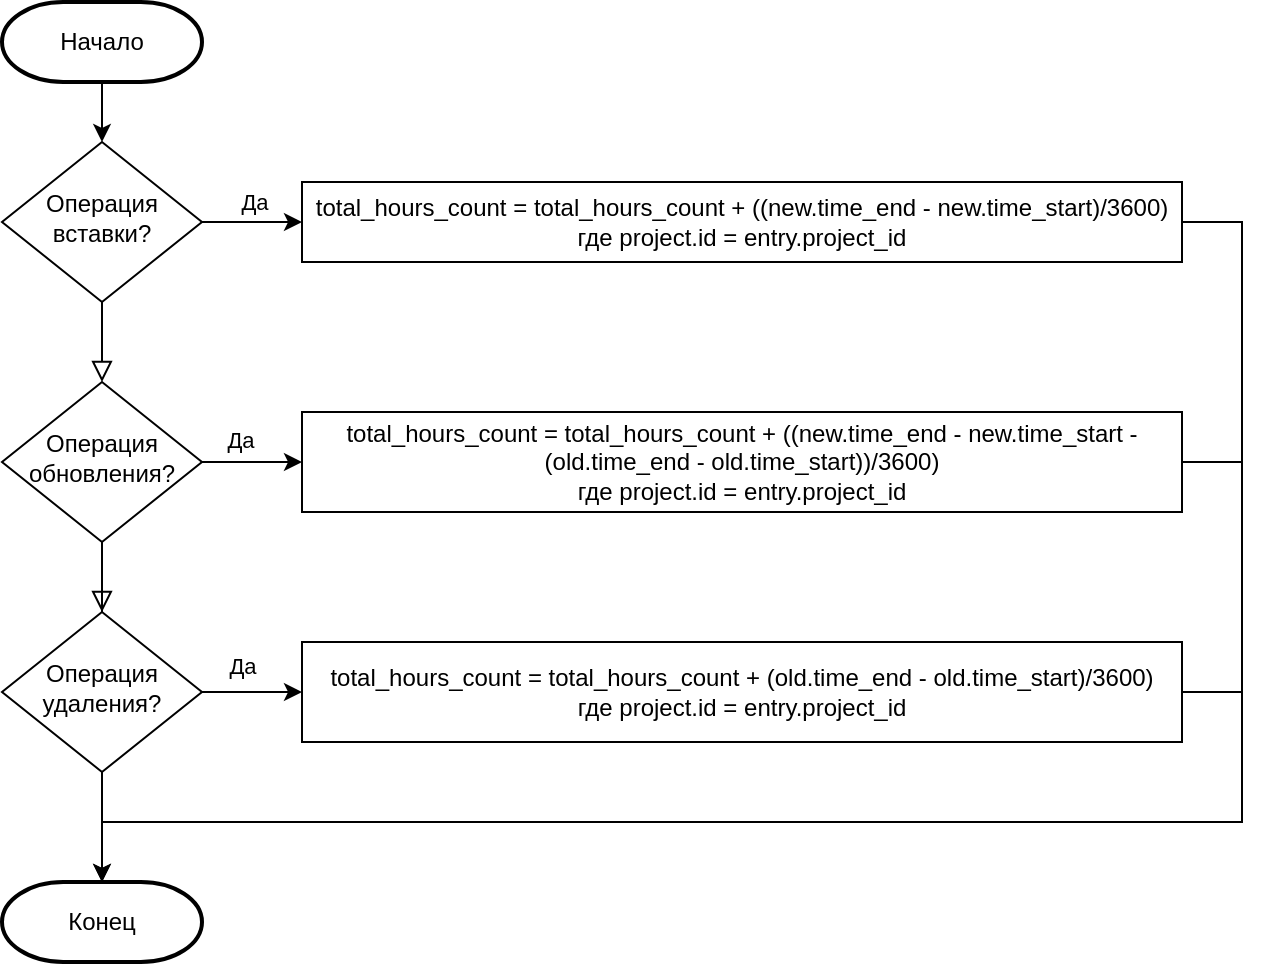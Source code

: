 <mxfile version="21.2.8" type="device">
  <diagram id="C5RBs43oDa-KdzZeNtuy" name="Page-1">
    <mxGraphModel dx="1060" dy="749" grid="1" gridSize="10" guides="1" tooltips="1" connect="1" arrows="1" fold="1" page="1" pageScale="1" pageWidth="827" pageHeight="1169" math="0" shadow="0">
      <root>
        <mxCell id="WIyWlLk6GJQsqaUBKTNV-0" />
        <mxCell id="WIyWlLk6GJQsqaUBKTNV-1" parent="WIyWlLk6GJQsqaUBKTNV-0" />
        <mxCell id="WIyWlLk6GJQsqaUBKTNV-4" value="" style="rounded=0;html=1;jettySize=auto;orthogonalLoop=1;fontSize=11;endArrow=block;endFill=0;endSize=8;strokeWidth=1;shadow=0;labelBackgroundColor=none;edgeStyle=orthogonalEdgeStyle;" parent="WIyWlLk6GJQsqaUBKTNV-1" source="WIyWlLk6GJQsqaUBKTNV-6" target="WIyWlLk6GJQsqaUBKTNV-10" edge="1">
          <mxGeometry y="20" relative="1" as="geometry">
            <mxPoint as="offset" />
          </mxGeometry>
        </mxCell>
        <mxCell id="aAv8kMrVU4CyxvC6ETkt-8" style="edgeStyle=orthogonalEdgeStyle;rounded=0;orthogonalLoop=1;jettySize=auto;html=1;entryX=0;entryY=0.5;entryDx=0;entryDy=0;" edge="1" parent="WIyWlLk6GJQsqaUBKTNV-1" source="WIyWlLk6GJQsqaUBKTNV-6" target="aAv8kMrVU4CyxvC6ETkt-7">
          <mxGeometry relative="1" as="geometry" />
        </mxCell>
        <mxCell id="aAv8kMrVU4CyxvC6ETkt-16" value="Да&lt;br&gt;" style="edgeLabel;html=1;align=center;verticalAlign=middle;resizable=0;points=[];" vertex="1" connectable="0" parent="aAv8kMrVU4CyxvC6ETkt-8">
          <mxGeometry x="0.04" y="-1" relative="1" as="geometry">
            <mxPoint y="-11" as="offset" />
          </mxGeometry>
        </mxCell>
        <mxCell id="WIyWlLk6GJQsqaUBKTNV-6" value="Операция вставки?" style="rhombus;whiteSpace=wrap;html=1;shadow=0;fontFamily=Helvetica;fontSize=12;align=center;strokeWidth=1;spacing=6;spacingTop=-4;" parent="WIyWlLk6GJQsqaUBKTNV-1" vertex="1">
          <mxGeometry x="170" y="170" width="100" height="80" as="geometry" />
        </mxCell>
        <mxCell id="WIyWlLk6GJQsqaUBKTNV-8" value="" style="rounded=0;html=1;jettySize=auto;orthogonalLoop=1;fontSize=11;endArrow=block;endFill=0;endSize=8;strokeWidth=1;shadow=0;labelBackgroundColor=none;edgeStyle=orthogonalEdgeStyle;" parent="WIyWlLk6GJQsqaUBKTNV-1" source="aAv8kMrVU4CyxvC6ETkt-2" edge="1">
          <mxGeometry x="0.322" y="20" relative="1" as="geometry">
            <mxPoint as="offset" />
            <mxPoint x="220" y="430" as="targetPoint" />
          </mxGeometry>
        </mxCell>
        <mxCell id="aAv8kMrVU4CyxvC6ETkt-13" style="edgeStyle=orthogonalEdgeStyle;rounded=0;orthogonalLoop=1;jettySize=auto;html=1;entryX=0;entryY=0.5;entryDx=0;entryDy=0;" edge="1" parent="WIyWlLk6GJQsqaUBKTNV-1" source="WIyWlLk6GJQsqaUBKTNV-10" target="aAv8kMrVU4CyxvC6ETkt-10">
          <mxGeometry relative="1" as="geometry" />
        </mxCell>
        <mxCell id="WIyWlLk6GJQsqaUBKTNV-10" value="Операция обновления?" style="rhombus;whiteSpace=wrap;html=1;shadow=0;fontFamily=Helvetica;fontSize=12;align=center;strokeWidth=1;spacing=6;spacingTop=-4;" parent="WIyWlLk6GJQsqaUBKTNV-1" vertex="1">
          <mxGeometry x="170" y="290" width="100" height="80" as="geometry" />
        </mxCell>
        <mxCell id="aAv8kMrVU4CyxvC6ETkt-1" style="edgeStyle=orthogonalEdgeStyle;rounded=0;orthogonalLoop=1;jettySize=auto;html=1;entryX=0.5;entryY=0;entryDx=0;entryDy=0;" edge="1" parent="WIyWlLk6GJQsqaUBKTNV-1" source="aAv8kMrVU4CyxvC6ETkt-0" target="WIyWlLk6GJQsqaUBKTNV-6">
          <mxGeometry relative="1" as="geometry" />
        </mxCell>
        <mxCell id="aAv8kMrVU4CyxvC6ETkt-0" value="Начало" style="strokeWidth=2;html=1;shape=mxgraph.flowchart.terminator;whiteSpace=wrap;" vertex="1" parent="WIyWlLk6GJQsqaUBKTNV-1">
          <mxGeometry x="170" y="100" width="100" height="40" as="geometry" />
        </mxCell>
        <mxCell id="aAv8kMrVU4CyxvC6ETkt-12" style="edgeStyle=orthogonalEdgeStyle;rounded=0;orthogonalLoop=1;jettySize=auto;html=1;entryX=0;entryY=0.5;entryDx=0;entryDy=0;" edge="1" parent="WIyWlLk6GJQsqaUBKTNV-1" source="aAv8kMrVU4CyxvC6ETkt-2" target="aAv8kMrVU4CyxvC6ETkt-11">
          <mxGeometry relative="1" as="geometry" />
        </mxCell>
        <mxCell id="aAv8kMrVU4CyxvC6ETkt-15" style="edgeStyle=orthogonalEdgeStyle;rounded=0;orthogonalLoop=1;jettySize=auto;html=1;entryX=0.5;entryY=0;entryDx=0;entryDy=0;entryPerimeter=0;" edge="1" parent="WIyWlLk6GJQsqaUBKTNV-1" source="aAv8kMrVU4CyxvC6ETkt-2" target="aAv8kMrVU4CyxvC6ETkt-14">
          <mxGeometry relative="1" as="geometry" />
        </mxCell>
        <mxCell id="aAv8kMrVU4CyxvC6ETkt-19" style="edgeStyle=orthogonalEdgeStyle;rounded=0;orthogonalLoop=1;jettySize=auto;html=1;entryX=0.5;entryY=0;entryDx=0;entryDy=0;entryPerimeter=0;" edge="1" parent="WIyWlLk6GJQsqaUBKTNV-1" source="aAv8kMrVU4CyxvC6ETkt-7" target="aAv8kMrVU4CyxvC6ETkt-14">
          <mxGeometry relative="1" as="geometry">
            <Array as="points">
              <mxPoint x="790" y="210" />
              <mxPoint x="790" y="510" />
              <mxPoint x="220" y="510" />
            </Array>
          </mxGeometry>
        </mxCell>
        <mxCell id="aAv8kMrVU4CyxvC6ETkt-7" value="total_hours_count = total_hours_count + ((new.time_end - new.time_start)/3600)&lt;br&gt;где project.id = entry.project_id" style="rounded=0;whiteSpace=wrap;html=1;fontSize=12;glass=0;strokeWidth=1;shadow=0;" vertex="1" parent="WIyWlLk6GJQsqaUBKTNV-1">
          <mxGeometry x="320" y="190" width="440" height="40" as="geometry" />
        </mxCell>
        <mxCell id="aAv8kMrVU4CyxvC6ETkt-20" style="edgeStyle=orthogonalEdgeStyle;rounded=0;orthogonalLoop=1;jettySize=auto;html=1;endArrow=none;endFill=0;" edge="1" parent="WIyWlLk6GJQsqaUBKTNV-1" source="aAv8kMrVU4CyxvC6ETkt-10">
          <mxGeometry relative="1" as="geometry">
            <mxPoint x="790" y="330" as="targetPoint" />
          </mxGeometry>
        </mxCell>
        <mxCell id="aAv8kMrVU4CyxvC6ETkt-10" value="total_hours_count = total_hours_count + ((new.time_end - new.time_start -(old.time_end - old.time_start))/3600)&lt;br&gt;где project.id = entry.project_id" style="rounded=0;whiteSpace=wrap;html=1;fontSize=12;glass=0;strokeWidth=1;shadow=0;" vertex="1" parent="WIyWlLk6GJQsqaUBKTNV-1">
          <mxGeometry x="320" y="305" width="440" height="50" as="geometry" />
        </mxCell>
        <mxCell id="aAv8kMrVU4CyxvC6ETkt-21" style="edgeStyle=orthogonalEdgeStyle;rounded=0;orthogonalLoop=1;jettySize=auto;html=1;endArrow=none;endFill=0;" edge="1" parent="WIyWlLk6GJQsqaUBKTNV-1" source="aAv8kMrVU4CyxvC6ETkt-11">
          <mxGeometry relative="1" as="geometry">
            <mxPoint x="790" y="480" as="targetPoint" />
            <Array as="points">
              <mxPoint x="790" y="445" />
              <mxPoint x="790" y="470" />
            </Array>
          </mxGeometry>
        </mxCell>
        <mxCell id="aAv8kMrVU4CyxvC6ETkt-11" value="total_hours_count = total_hours_count + (old.time_end - old.time_start)/3600)&lt;br&gt;где project.id = entry.project_id" style="rounded=0;whiteSpace=wrap;html=1;fontSize=12;glass=0;strokeWidth=1;shadow=0;" vertex="1" parent="WIyWlLk6GJQsqaUBKTNV-1">
          <mxGeometry x="320" y="420" width="440" height="50" as="geometry" />
        </mxCell>
        <mxCell id="aAv8kMrVU4CyxvC6ETkt-14" value="Конец" style="strokeWidth=2;html=1;shape=mxgraph.flowchart.terminator;whiteSpace=wrap;" vertex="1" parent="WIyWlLk6GJQsqaUBKTNV-1">
          <mxGeometry x="170" y="540" width="100" height="40" as="geometry" />
        </mxCell>
        <mxCell id="aAv8kMrVU4CyxvC6ETkt-17" value="Да&lt;br&gt;" style="edgeLabel;html=1;align=center;verticalAlign=middle;resizable=0;points=[];" vertex="1" connectable="0" parent="WIyWlLk6GJQsqaUBKTNV-1">
          <mxGeometry x="306" y="210" as="geometry">
            <mxPoint x="-17" y="109" as="offset" />
          </mxGeometry>
        </mxCell>
        <mxCell id="aAv8kMrVU4CyxvC6ETkt-18" value="Да&lt;br&gt;" style="edgeLabel;html=1;align=center;verticalAlign=middle;resizable=0;points=[];" vertex="1" connectable="0" parent="WIyWlLk6GJQsqaUBKTNV-1">
          <mxGeometry x="316" y="190" as="geometry">
            <mxPoint x="-26" y="242" as="offset" />
          </mxGeometry>
        </mxCell>
        <mxCell id="aAv8kMrVU4CyxvC6ETkt-22" value="" style="rounded=0;html=1;jettySize=auto;orthogonalLoop=1;fontSize=11;endArrow=block;endFill=0;endSize=8;strokeWidth=1;shadow=0;labelBackgroundColor=none;edgeStyle=orthogonalEdgeStyle;" edge="1" parent="WIyWlLk6GJQsqaUBKTNV-1" source="WIyWlLk6GJQsqaUBKTNV-10" target="aAv8kMrVU4CyxvC6ETkt-2">
          <mxGeometry x="0.322" y="20" relative="1" as="geometry">
            <mxPoint as="offset" />
            <mxPoint x="220" y="370" as="sourcePoint" />
            <mxPoint x="220" y="430" as="targetPoint" />
          </mxGeometry>
        </mxCell>
        <mxCell id="aAv8kMrVU4CyxvC6ETkt-2" value="Операция удаления?" style="rhombus;whiteSpace=wrap;html=1;shadow=0;fontFamily=Helvetica;fontSize=12;align=center;strokeWidth=1;spacing=6;spacingTop=-4;" vertex="1" parent="WIyWlLk6GJQsqaUBKTNV-1">
          <mxGeometry x="170" y="405" width="100" height="80" as="geometry" />
        </mxCell>
      </root>
    </mxGraphModel>
  </diagram>
</mxfile>
